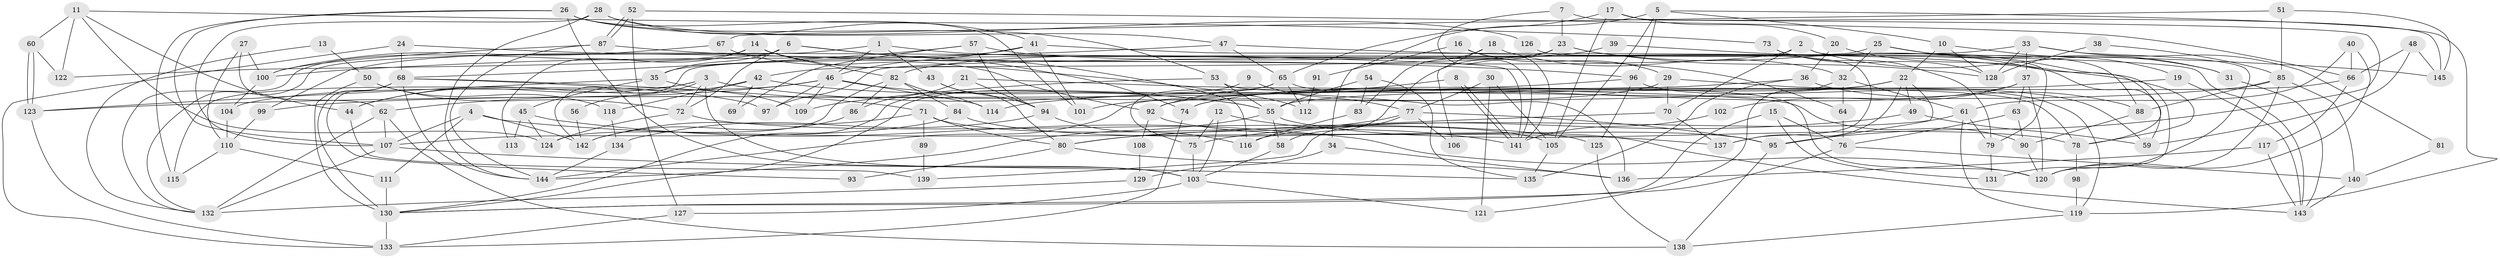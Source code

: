 // coarse degree distribution, {13: 0.034482758620689655, 9: 0.10344827586206896, 7: 0.1206896551724138, 6: 0.13793103448275862, 8: 0.034482758620689655, 12: 0.034482758620689655, 4: 0.10344827586206896, 11: 0.05172413793103448, 10: 0.034482758620689655, 2: 0.10344827586206896, 5: 0.1206896551724138, 3: 0.1206896551724138}
// Generated by graph-tools (version 1.1) at 2025/50/03/04/25 22:50:48]
// undirected, 145 vertices, 290 edges
graph export_dot {
  node [color=gray90,style=filled];
  1;
  2;
  3;
  4;
  5;
  6;
  7;
  8;
  9;
  10;
  11;
  12;
  13;
  14;
  15;
  16;
  17;
  18;
  19;
  20;
  21;
  22;
  23;
  24;
  25;
  26;
  27;
  28;
  29;
  30;
  31;
  32;
  33;
  34;
  35;
  36;
  37;
  38;
  39;
  40;
  41;
  42;
  43;
  44;
  45;
  46;
  47;
  48;
  49;
  50;
  51;
  52;
  53;
  54;
  55;
  56;
  57;
  58;
  59;
  60;
  61;
  62;
  63;
  64;
  65;
  66;
  67;
  68;
  69;
  70;
  71;
  72;
  73;
  74;
  75;
  76;
  77;
  78;
  79;
  80;
  81;
  82;
  83;
  84;
  85;
  86;
  87;
  88;
  89;
  90;
  91;
  92;
  93;
  94;
  95;
  96;
  97;
  98;
  99;
  100;
  101;
  102;
  103;
  104;
  105;
  106;
  107;
  108;
  109;
  110;
  111;
  112;
  113;
  114;
  115;
  116;
  117;
  118;
  119;
  120;
  121;
  122;
  123;
  124;
  125;
  126;
  127;
  128;
  129;
  130;
  131;
  132;
  133;
  134;
  135;
  136;
  137;
  138;
  139;
  140;
  141;
  142;
  143;
  144;
  145;
  1 -- 132;
  1 -- 46;
  1 -- 43;
  1 -- 64;
  2 -- 31;
  2 -- 35;
  2 -- 70;
  2 -- 79;
  3 -- 103;
  3 -- 72;
  3 -- 44;
  3 -- 56;
  3 -- 115;
  3 -- 136;
  4 -- 111;
  4 -- 107;
  4 -- 137;
  4 -- 142;
  5 -- 96;
  5 -- 105;
  5 -- 10;
  5 -- 34;
  5 -- 119;
  6 -- 72;
  6 -- 74;
  6 -- 35;
  6 -- 116;
  6 -- 122;
  7 -- 141;
  7 -- 23;
  7 -- 95;
  8 -- 141;
  8 -- 141;
  8 -- 92;
  9 -- 77;
  9 -- 130;
  10 -- 22;
  10 -- 19;
  10 -- 128;
  11 -- 44;
  11 -- 122;
  11 -- 60;
  11 -- 73;
  11 -- 124;
  12 -- 75;
  12 -- 141;
  12 -- 103;
  13 -- 132;
  13 -- 50;
  14 -- 82;
  14 -- 132;
  14 -- 112;
  14 -- 113;
  15 -- 131;
  15 -- 130;
  15 -- 76;
  16 -- 29;
  16 -- 141;
  16 -- 91;
  17 -- 65;
  17 -- 105;
  17 -- 20;
  17 -- 145;
  18 -- 32;
  18 -- 83;
  18 -- 106;
  19 -- 143;
  19 -- 55;
  20 -- 78;
  20 -- 36;
  21 -- 94;
  21 -- 86;
  21 -- 90;
  22 -- 74;
  22 -- 137;
  22 -- 49;
  22 -- 95;
  22 -- 99;
  23 -- 128;
  23 -- 78;
  23 -- 42;
  23 -- 58;
  24 -- 68;
  24 -- 133;
  24 -- 141;
  25 -- 142;
  25 -- 88;
  25 -- 31;
  25 -- 32;
  26 -- 47;
  26 -- 107;
  26 -- 53;
  26 -- 101;
  26 -- 103;
  26 -- 115;
  27 -- 110;
  27 -- 62;
  27 -- 100;
  28 -- 144;
  28 -- 41;
  28 -- 107;
  28 -- 126;
  29 -- 70;
  29 -- 101;
  29 -- 59;
  30 -- 105;
  30 -- 121;
  30 -- 77;
  31 -- 143;
  32 -- 61;
  32 -- 64;
  32 -- 121;
  33 -- 128;
  33 -- 37;
  33 -- 81;
  33 -- 97;
  33 -- 131;
  34 -- 136;
  34 -- 129;
  35 -- 109;
  35 -- 45;
  35 -- 123;
  36 -- 144;
  36 -- 88;
  36 -- 135;
  37 -- 63;
  37 -- 120;
  37 -- 74;
  37 -- 102;
  38 -- 128;
  38 -- 85;
  39 -- 82;
  39 -- 120;
  40 -- 66;
  40 -- 120;
  40 -- 61;
  41 -- 143;
  41 -- 99;
  41 -- 46;
  41 -- 101;
  42 -- 55;
  42 -- 44;
  42 -- 69;
  42 -- 118;
  43 -- 80;
  43 -- 94;
  44 -- 139;
  45 -- 124;
  45 -- 113;
  45 -- 120;
  46 -- 55;
  46 -- 62;
  46 -- 97;
  46 -- 104;
  46 -- 109;
  46 -- 114;
  47 -- 100;
  47 -- 65;
  47 -- 145;
  48 -- 145;
  48 -- 59;
  48 -- 66;
  49 -- 59;
  49 -- 75;
  50 -- 130;
  50 -- 118;
  50 -- 72;
  51 -- 85;
  51 -- 145;
  51 -- 67;
  52 -- 87;
  52 -- 87;
  52 -- 66;
  52 -- 127;
  53 -- 55;
  53 -- 109;
  53 -- 120;
  54 -- 55;
  54 -- 135;
  54 -- 83;
  55 -- 58;
  55 -- 78;
  55 -- 144;
  56 -- 142;
  57 -- 94;
  57 -- 68;
  57 -- 59;
  57 -- 69;
  58 -- 103;
  60 -- 123;
  60 -- 123;
  60 -- 122;
  61 -- 119;
  61 -- 79;
  61 -- 116;
  62 -- 138;
  62 -- 107;
  62 -- 132;
  63 -- 76;
  63 -- 90;
  64 -- 76;
  65 -- 130;
  65 -- 75;
  65 -- 78;
  65 -- 112;
  66 -- 92;
  66 -- 117;
  67 -- 100;
  67 -- 92;
  68 -- 130;
  68 -- 97;
  68 -- 71;
  68 -- 93;
  68 -- 144;
  70 -- 80;
  70 -- 137;
  71 -- 80;
  71 -- 89;
  71 -- 105;
  71 -- 142;
  72 -- 125;
  72 -- 124;
  73 -- 79;
  73 -- 128;
  74 -- 133;
  75 -- 103;
  76 -- 130;
  76 -- 140;
  77 -- 95;
  77 -- 80;
  77 -- 106;
  77 -- 139;
  78 -- 98;
  79 -- 131;
  80 -- 136;
  80 -- 93;
  81 -- 140;
  82 -- 124;
  82 -- 114;
  82 -- 84;
  82 -- 86;
  83 -- 116;
  84 -- 107;
  84 -- 143;
  85 -- 88;
  85 -- 120;
  85 -- 114;
  85 -- 140;
  86 -- 142;
  87 -- 144;
  87 -- 96;
  87 -- 100;
  88 -- 90;
  89 -- 139;
  90 -- 120;
  91 -- 112;
  92 -- 95;
  92 -- 108;
  94 -- 116;
  94 -- 134;
  95 -- 138;
  96 -- 123;
  96 -- 119;
  96 -- 125;
  98 -- 119;
  99 -- 110;
  100 -- 104;
  102 -- 141;
  103 -- 121;
  103 -- 127;
  104 -- 110;
  105 -- 135;
  107 -- 132;
  107 -- 135;
  108 -- 129;
  110 -- 115;
  110 -- 111;
  111 -- 130;
  117 -- 143;
  117 -- 136;
  118 -- 134;
  119 -- 138;
  123 -- 133;
  125 -- 138;
  126 -- 137;
  127 -- 133;
  129 -- 132;
  130 -- 133;
  134 -- 144;
  140 -- 143;
}
